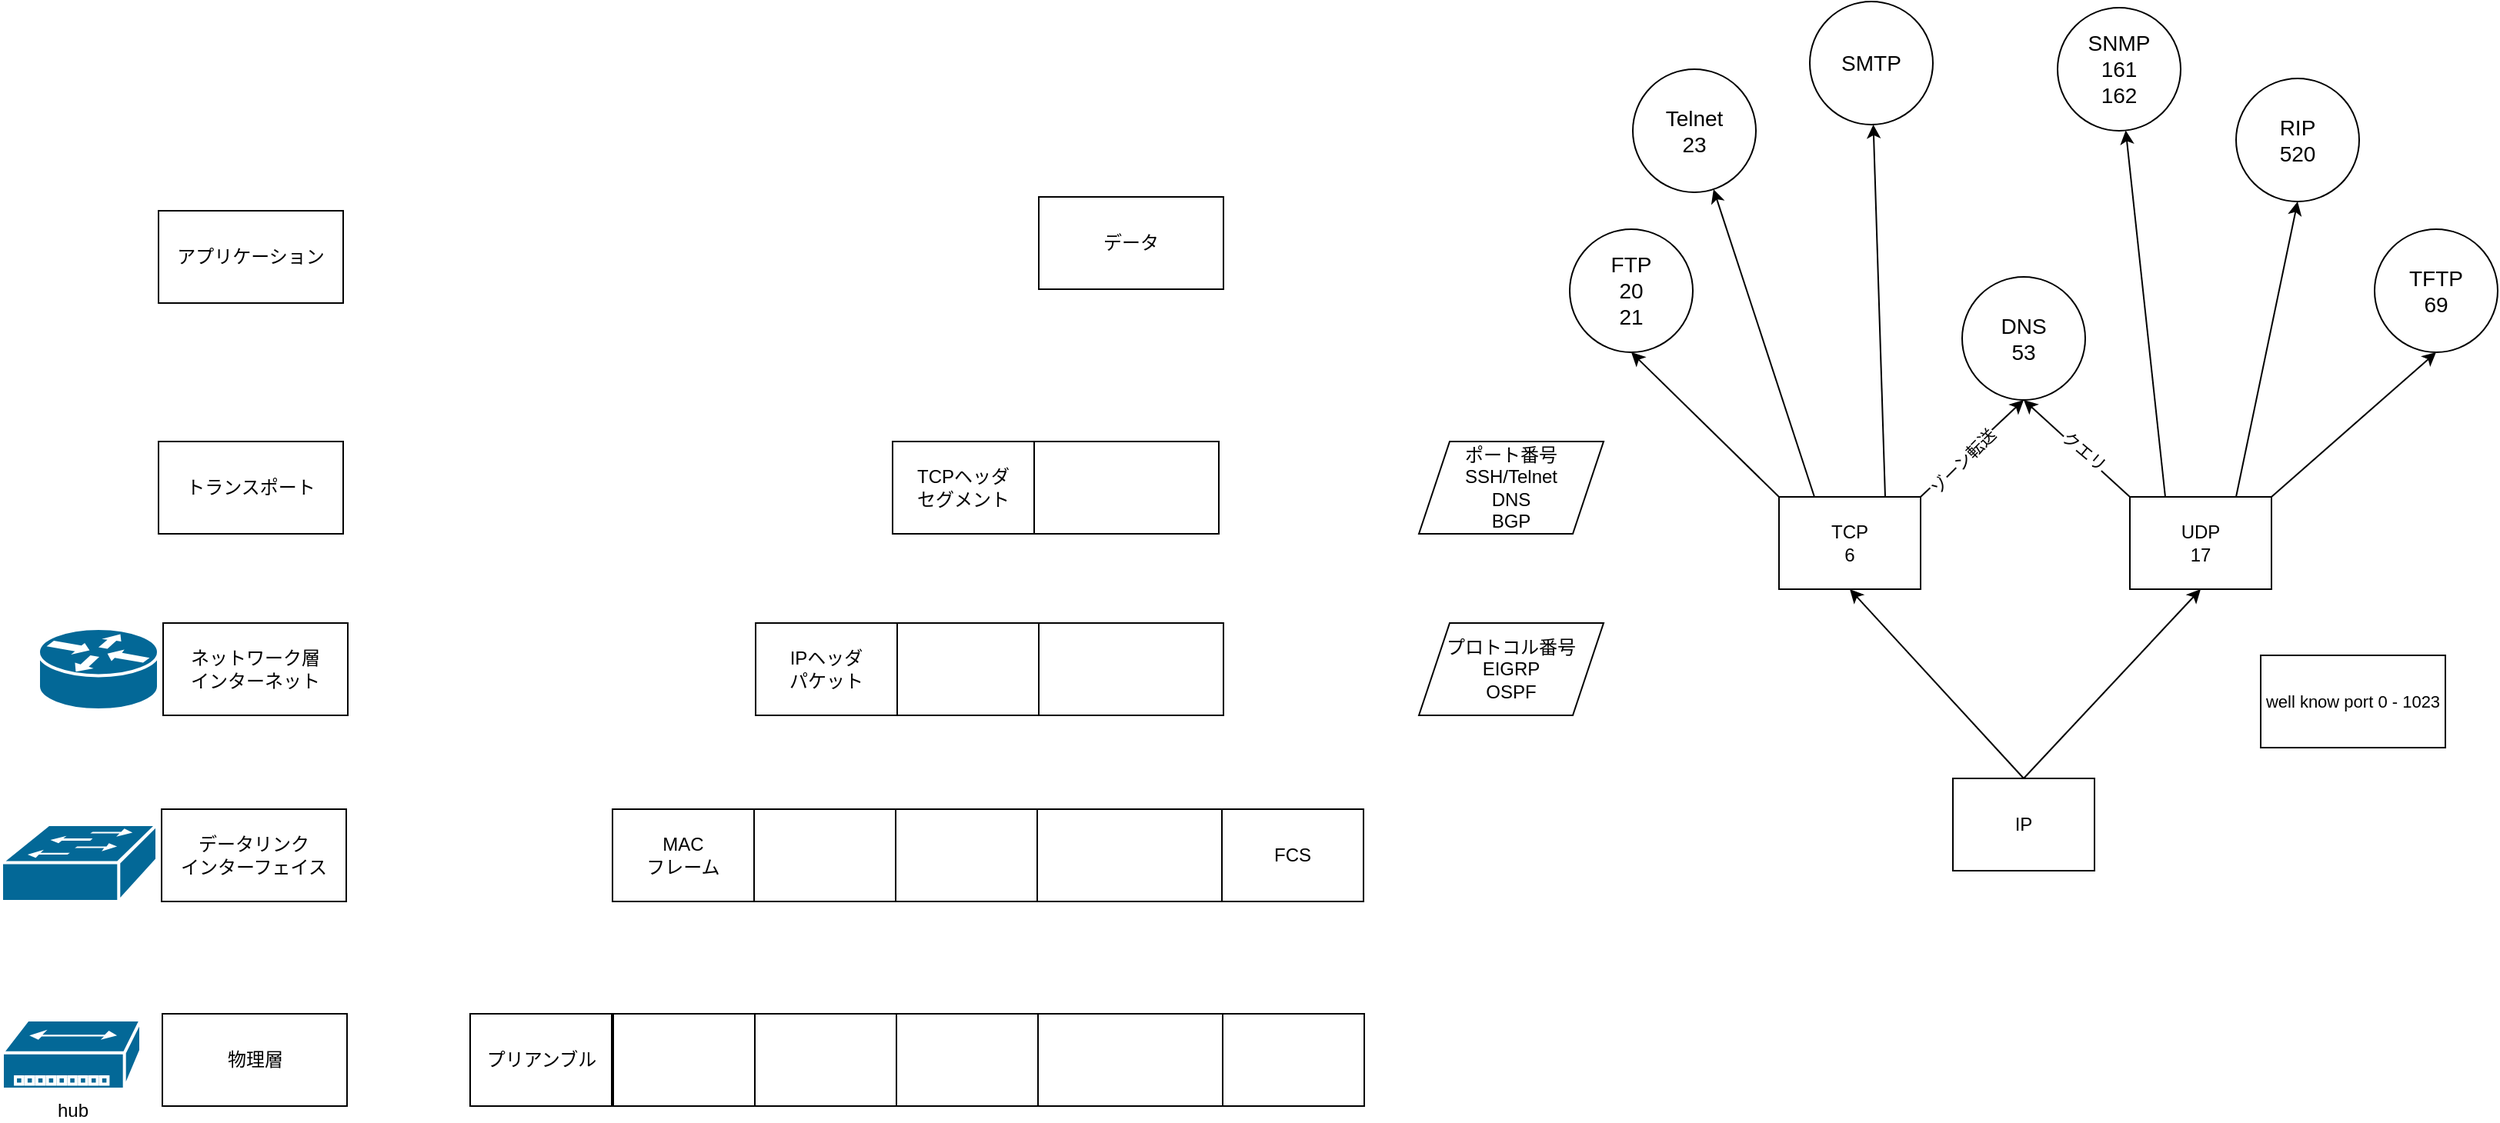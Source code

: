 <mxfile version="21.7.1" type="github">
  <diagram name="ページ1" id="XLSD_A1IlEpXkG6lMPJ8">
    <mxGraphModel dx="2252" dy="1166" grid="0" gridSize="10" guides="1" tooltips="1" connect="1" arrows="1" fold="1" page="1" pageScale="1" pageWidth="827" pageHeight="1169" math="0" shadow="0">
      <root>
        <mxCell id="0" />
        <mxCell id="1" parent="0" />
        <mxCell id="hLAmCvZ6dHxx3_NF8wXx-1" value="データ" style="whiteSpace=wrap;html=1;" vertex="1" parent="1">
          <mxGeometry x="691" y="127" width="120" height="60" as="geometry" />
        </mxCell>
        <mxCell id="hLAmCvZ6dHxx3_NF8wXx-2" value="" style="whiteSpace=wrap;html=1;" vertex="1" parent="1">
          <mxGeometry x="688" y="286" width="120" height="60" as="geometry" />
        </mxCell>
        <mxCell id="hLAmCvZ6dHxx3_NF8wXx-3" value="TCPヘッダ&lt;br&gt;セグメント" style="whiteSpace=wrap;html=1;" vertex="1" parent="1">
          <mxGeometry x="596" y="286" width="92" height="60" as="geometry" />
        </mxCell>
        <mxCell id="hLAmCvZ6dHxx3_NF8wXx-4" value="" style="whiteSpace=wrap;html=1;" vertex="1" parent="1">
          <mxGeometry x="599" y="404" width="92" height="60" as="geometry" />
        </mxCell>
        <mxCell id="hLAmCvZ6dHxx3_NF8wXx-5" value="" style="whiteSpace=wrap;html=1;" vertex="1" parent="1">
          <mxGeometry x="691" y="404" width="120" height="60" as="geometry" />
        </mxCell>
        <mxCell id="hLAmCvZ6dHxx3_NF8wXx-6" value="IPヘッダ&lt;br&gt;パケット" style="whiteSpace=wrap;html=1;" vertex="1" parent="1">
          <mxGeometry x="507" y="404" width="92" height="60" as="geometry" />
        </mxCell>
        <mxCell id="hLAmCvZ6dHxx3_NF8wXx-7" value="" style="whiteSpace=wrap;html=1;" vertex="1" parent="1">
          <mxGeometry x="690" y="525" width="120" height="60" as="geometry" />
        </mxCell>
        <mxCell id="hLAmCvZ6dHxx3_NF8wXx-8" value="" style="whiteSpace=wrap;html=1;" vertex="1" parent="1">
          <mxGeometry x="598" y="525" width="92" height="60" as="geometry" />
        </mxCell>
        <mxCell id="hLAmCvZ6dHxx3_NF8wXx-9" value="" style="whiteSpace=wrap;html=1;" vertex="1" parent="1">
          <mxGeometry x="506" y="525" width="92" height="60" as="geometry" />
        </mxCell>
        <mxCell id="hLAmCvZ6dHxx3_NF8wXx-10" value="FCS" style="whiteSpace=wrap;html=1;" vertex="1" parent="1">
          <mxGeometry x="810" y="525" width="92" height="60" as="geometry" />
        </mxCell>
        <mxCell id="hLAmCvZ6dHxx3_NF8wXx-11" value="アプリケーション" style="whiteSpace=wrap;html=1;" vertex="1" parent="1">
          <mxGeometry x="119" y="136" width="120" height="60" as="geometry" />
        </mxCell>
        <mxCell id="hLAmCvZ6dHxx3_NF8wXx-12" value="トランスポート" style="whiteSpace=wrap;html=1;" vertex="1" parent="1">
          <mxGeometry x="119" y="286" width="120" height="60" as="geometry" />
        </mxCell>
        <mxCell id="hLAmCvZ6dHxx3_NF8wXx-13" value="ネットワーク層&lt;br&gt;インターネット" style="whiteSpace=wrap;html=1;" vertex="1" parent="1">
          <mxGeometry x="122" y="404" width="120" height="60" as="geometry" />
        </mxCell>
        <mxCell id="hLAmCvZ6dHxx3_NF8wXx-14" value="データリンク&lt;br&gt;インターフェイス" style="whiteSpace=wrap;html=1;" vertex="1" parent="1">
          <mxGeometry x="121" y="525" width="120" height="60" as="geometry" />
        </mxCell>
        <mxCell id="hLAmCvZ6dHxx3_NF8wXx-17" value="" style="shape=mxgraph.cisco.routers.router;sketch=0;html=1;pointerEvents=1;dashed=0;fillColor=#036897;strokeColor=#ffffff;strokeWidth=2;verticalLabelPosition=bottom;verticalAlign=top;align=center;outlineConnect=0;fontFamily=Helvetica;fontSize=11;fontColor=default;" vertex="1" parent="1">
          <mxGeometry x="41" y="407.5" width="78" height="53" as="geometry" />
        </mxCell>
        <mxCell id="hLAmCvZ6dHxx3_NF8wXx-18" value="" style="shape=mxgraph.cisco.switches.workgroup_switch;sketch=0;html=1;pointerEvents=1;dashed=0;fillColor=#036897;strokeColor=#ffffff;strokeWidth=2;verticalLabelPosition=bottom;verticalAlign=top;align=center;outlineConnect=0;fontFamily=Helvetica;fontSize=11;fontColor=default;" vertex="1" parent="1">
          <mxGeometry x="17" y="535" width="101" height="50" as="geometry" />
        </mxCell>
        <mxCell id="hLAmCvZ6dHxx3_NF8wXx-19" value="MAC&lt;br&gt;フレーム" style="whiteSpace=wrap;html=1;" vertex="1" parent="1">
          <mxGeometry x="414" y="525" width="92" height="60" as="geometry" />
        </mxCell>
        <mxCell id="hLAmCvZ6dHxx3_NF8wXx-23" value="" style="whiteSpace=wrap;html=1;" vertex="1" parent="1">
          <mxGeometry x="810.5" y="658" width="92" height="60" as="geometry" />
        </mxCell>
        <mxCell id="hLAmCvZ6dHxx3_NF8wXx-24" value="物理層" style="whiteSpace=wrap;html=1;" vertex="1" parent="1">
          <mxGeometry x="121.5" y="658" width="120" height="60" as="geometry" />
        </mxCell>
        <mxCell id="hLAmCvZ6dHxx3_NF8wXx-26" value="" style="whiteSpace=wrap;html=1;" vertex="1" parent="1">
          <mxGeometry x="414.5" y="658" width="92" height="60" as="geometry" />
        </mxCell>
        <mxCell id="hLAmCvZ6dHxx3_NF8wXx-27" value="" style="whiteSpace=wrap;html=1;" vertex="1" parent="1">
          <mxGeometry x="690.5" y="658" width="120" height="60" as="geometry" />
        </mxCell>
        <mxCell id="hLAmCvZ6dHxx3_NF8wXx-28" value="" style="whiteSpace=wrap;html=1;" vertex="1" parent="1">
          <mxGeometry x="598.5" y="658" width="92" height="60" as="geometry" />
        </mxCell>
        <mxCell id="hLAmCvZ6dHxx3_NF8wXx-29" value="" style="whiteSpace=wrap;html=1;" vertex="1" parent="1">
          <mxGeometry x="506.5" y="658" width="92" height="60" as="geometry" />
        </mxCell>
        <mxCell id="hLAmCvZ6dHxx3_NF8wXx-30" value="プリアンブル" style="whiteSpace=wrap;html=1;" vertex="1" parent="1">
          <mxGeometry x="321.5" y="658" width="92" height="60" as="geometry" />
        </mxCell>
        <mxCell id="hLAmCvZ6dHxx3_NF8wXx-31" value="hub" style="shape=mxgraph.cisco.hubs_and_gateways.small_hub;sketch=0;html=1;pointerEvents=1;dashed=0;fillColor=#036897;strokeColor=#ffffff;strokeWidth=2;verticalLabelPosition=bottom;verticalAlign=top;align=center;outlineConnect=0;" vertex="1" parent="1">
          <mxGeometry x="17.5" y="662" width="90" height="45" as="geometry" />
        </mxCell>
        <mxCell id="hLAmCvZ6dHxx3_NF8wXx-32" value="プロトコル番号&lt;br&gt;EIGRP&lt;br&gt;OSPF" style="shape=parallelogram;perimeter=parallelogramPerimeter;whiteSpace=wrap;html=1;fixedSize=1;" vertex="1" parent="1">
          <mxGeometry x="938" y="404" width="120" height="60" as="geometry" />
        </mxCell>
        <mxCell id="hLAmCvZ6dHxx3_NF8wXx-33" value="ポート番号&lt;br&gt;SSH/Telnet&lt;br&gt;DNS&lt;br&gt;BGP" style="shape=parallelogram;perimeter=parallelogramPerimeter;whiteSpace=wrap;html=1;fixedSize=1;" vertex="1" parent="1">
          <mxGeometry x="938" y="286" width="120" height="60" as="geometry" />
        </mxCell>
        <mxCell id="hLAmCvZ6dHxx3_NF8wXx-38" style="rounded=0;orthogonalLoop=1;jettySize=auto;html=1;exitX=0.5;exitY=0;exitDx=0;exitDy=0;entryX=0.5;entryY=1;entryDx=0;entryDy=0;" edge="1" parent="1" source="hLAmCvZ6dHxx3_NF8wXx-34" target="hLAmCvZ6dHxx3_NF8wXx-35">
          <mxGeometry relative="1" as="geometry" />
        </mxCell>
        <mxCell id="hLAmCvZ6dHxx3_NF8wXx-39" style="rounded=0;orthogonalLoop=1;jettySize=auto;html=1;exitX=0.5;exitY=0;exitDx=0;exitDy=0;entryX=0.5;entryY=1;entryDx=0;entryDy=0;" edge="1" parent="1" source="hLAmCvZ6dHxx3_NF8wXx-34" target="hLAmCvZ6dHxx3_NF8wXx-37">
          <mxGeometry relative="1" as="geometry" />
        </mxCell>
        <mxCell id="hLAmCvZ6dHxx3_NF8wXx-34" value="IP" style="whiteSpace=wrap;html=1;" vertex="1" parent="1">
          <mxGeometry x="1285" y="505" width="92" height="60" as="geometry" />
        </mxCell>
        <mxCell id="hLAmCvZ6dHxx3_NF8wXx-42" style="edgeStyle=none;shape=connector;rounded=0;orthogonalLoop=1;jettySize=auto;html=1;exitX=0;exitY=0;exitDx=0;exitDy=0;entryX=0.5;entryY=1;entryDx=0;entryDy=0;labelBackgroundColor=default;strokeColor=default;fontFamily=Helvetica;fontSize=11;fontColor=default;endArrow=classic;" edge="1" parent="1" source="hLAmCvZ6dHxx3_NF8wXx-35" target="hLAmCvZ6dHxx3_NF8wXx-40">
          <mxGeometry relative="1" as="geometry" />
        </mxCell>
        <mxCell id="hLAmCvZ6dHxx3_NF8wXx-51" style="edgeStyle=none;shape=connector;rounded=0;orthogonalLoop=1;jettySize=auto;html=1;exitX=1;exitY=0;exitDx=0;exitDy=0;entryX=0.5;entryY=1;entryDx=0;entryDy=0;labelBackgroundColor=default;strokeColor=default;fontFamily=Helvetica;fontSize=11;fontColor=default;endArrow=classic;" edge="1" parent="1" source="hLAmCvZ6dHxx3_NF8wXx-35" target="hLAmCvZ6dHxx3_NF8wXx-48">
          <mxGeometry relative="1" as="geometry" />
        </mxCell>
        <mxCell id="hLAmCvZ6dHxx3_NF8wXx-58" value="ゾーン転送" style="edgeLabel;html=1;align=center;verticalAlign=middle;resizable=0;points=[];fontSize=11;fontFamily=Helvetica;fontColor=default;rotation=315;" vertex="1" connectable="0" parent="hLAmCvZ6dHxx3_NF8wXx-51">
          <mxGeometry x="-0.422" y="-1" relative="1" as="geometry">
            <mxPoint x="7" y="-6" as="offset" />
          </mxGeometry>
        </mxCell>
        <mxCell id="hLAmCvZ6dHxx3_NF8wXx-59" style="edgeStyle=none;shape=connector;rounded=0;orthogonalLoop=1;jettySize=auto;html=1;exitX=0.75;exitY=0;exitDx=0;exitDy=0;labelBackgroundColor=default;strokeColor=default;fontFamily=Helvetica;fontSize=11;fontColor=default;endArrow=classic;" edge="1" parent="1" source="hLAmCvZ6dHxx3_NF8wXx-35" target="hLAmCvZ6dHxx3_NF8wXx-50">
          <mxGeometry relative="1" as="geometry" />
        </mxCell>
        <mxCell id="hLAmCvZ6dHxx3_NF8wXx-60" style="edgeStyle=none;shape=connector;rounded=0;orthogonalLoop=1;jettySize=auto;html=1;exitX=0.25;exitY=0;exitDx=0;exitDy=0;labelBackgroundColor=default;strokeColor=default;fontFamily=Helvetica;fontSize=11;fontColor=default;endArrow=classic;" edge="1" parent="1" source="hLAmCvZ6dHxx3_NF8wXx-35" target="hLAmCvZ6dHxx3_NF8wXx-49">
          <mxGeometry relative="1" as="geometry" />
        </mxCell>
        <mxCell id="hLAmCvZ6dHxx3_NF8wXx-35" value="TCP&lt;br&gt;6" style="whiteSpace=wrap;html=1;" vertex="1" parent="1">
          <mxGeometry x="1172" y="322" width="92" height="60" as="geometry" />
        </mxCell>
        <mxCell id="hLAmCvZ6dHxx3_NF8wXx-44" style="edgeStyle=none;shape=connector;rounded=0;orthogonalLoop=1;jettySize=auto;html=1;exitX=1;exitY=0;exitDx=0;exitDy=0;entryX=0.5;entryY=1;entryDx=0;entryDy=0;labelBackgroundColor=default;strokeColor=default;fontFamily=Helvetica;fontSize=11;fontColor=default;endArrow=classic;" edge="1" parent="1" source="hLAmCvZ6dHxx3_NF8wXx-37" target="hLAmCvZ6dHxx3_NF8wXx-41">
          <mxGeometry relative="1" as="geometry" />
        </mxCell>
        <mxCell id="hLAmCvZ6dHxx3_NF8wXx-54" style="edgeStyle=none;shape=connector;rounded=0;orthogonalLoop=1;jettySize=auto;html=1;exitX=0;exitY=0;exitDx=0;exitDy=0;entryX=0.5;entryY=1;entryDx=0;entryDy=0;labelBackgroundColor=default;strokeColor=default;fontFamily=Helvetica;fontSize=11;fontColor=default;endArrow=classic;" edge="1" parent="1" source="hLAmCvZ6dHxx3_NF8wXx-37" target="hLAmCvZ6dHxx3_NF8wXx-48">
          <mxGeometry relative="1" as="geometry" />
        </mxCell>
        <mxCell id="hLAmCvZ6dHxx3_NF8wXx-57" value="クエリ" style="edgeLabel;html=1;align=center;verticalAlign=middle;resizable=0;points=[];fontSize=11;fontFamily=Helvetica;fontColor=default;spacing=0;rotation=40;" vertex="1" connectable="0" parent="hLAmCvZ6dHxx3_NF8wXx-54">
          <mxGeometry x="-0.095" y="-2" relative="1" as="geometry">
            <mxPoint as="offset" />
          </mxGeometry>
        </mxCell>
        <mxCell id="hLAmCvZ6dHxx3_NF8wXx-55" style="edgeStyle=none;shape=connector;rounded=0;orthogonalLoop=1;jettySize=auto;html=1;exitX=0.75;exitY=0;exitDx=0;exitDy=0;entryX=0.5;entryY=1;entryDx=0;entryDy=0;labelBackgroundColor=default;strokeColor=default;fontFamily=Helvetica;fontSize=11;fontColor=default;endArrow=classic;" edge="1" parent="1" source="hLAmCvZ6dHxx3_NF8wXx-37" target="hLAmCvZ6dHxx3_NF8wXx-47">
          <mxGeometry relative="1" as="geometry" />
        </mxCell>
        <mxCell id="hLAmCvZ6dHxx3_NF8wXx-56" style="edgeStyle=none;shape=connector;rounded=0;orthogonalLoop=1;jettySize=auto;html=1;exitX=0.25;exitY=0;exitDx=0;exitDy=0;labelBackgroundColor=default;strokeColor=default;fontFamily=Helvetica;fontSize=11;fontColor=default;endArrow=classic;" edge="1" parent="1" source="hLAmCvZ6dHxx3_NF8wXx-37" target="hLAmCvZ6dHxx3_NF8wXx-46">
          <mxGeometry relative="1" as="geometry" />
        </mxCell>
        <mxCell id="hLAmCvZ6dHxx3_NF8wXx-37" value="UDP&lt;br&gt;17" style="whiteSpace=wrap;html=1;" vertex="1" parent="1">
          <mxGeometry x="1400" y="322" width="92" height="60" as="geometry" />
        </mxCell>
        <mxCell id="hLAmCvZ6dHxx3_NF8wXx-40" value="FTP&lt;br&gt;20&lt;br&gt;21" style="ellipse;whiteSpace=wrap;html=1;fontFamily=Helvetica;fontSize=14;fontColor=default;" vertex="1" parent="1">
          <mxGeometry x="1036" y="148" width="80" height="80" as="geometry" />
        </mxCell>
        <mxCell id="hLAmCvZ6dHxx3_NF8wXx-41" value="TFTP&lt;br&gt;69" style="ellipse;whiteSpace=wrap;html=1;fontFamily=Helvetica;fontSize=14;fontColor=default;" vertex="1" parent="1">
          <mxGeometry x="1559" y="148" width="80" height="80" as="geometry" />
        </mxCell>
        <mxCell id="hLAmCvZ6dHxx3_NF8wXx-46" value="SNMP&lt;br&gt;161&lt;br&gt;162" style="ellipse;whiteSpace=wrap;html=1;fontFamily=Helvetica;fontSize=14;fontColor=default;" vertex="1" parent="1">
          <mxGeometry x="1353" y="4" width="80" height="80" as="geometry" />
        </mxCell>
        <mxCell id="hLAmCvZ6dHxx3_NF8wXx-47" value="RIP&lt;br&gt;520" style="ellipse;whiteSpace=wrap;html=1;fontFamily=Helvetica;fontSize=14;fontColor=default;" vertex="1" parent="1">
          <mxGeometry x="1469" y="50" width="80" height="80" as="geometry" />
        </mxCell>
        <mxCell id="hLAmCvZ6dHxx3_NF8wXx-48" value="DNS&lt;br&gt;53" style="ellipse;whiteSpace=wrap;html=1;fontFamily=Helvetica;fontSize=14;fontColor=default;" vertex="1" parent="1">
          <mxGeometry x="1291" y="179" width="80" height="80" as="geometry" />
        </mxCell>
        <mxCell id="hLAmCvZ6dHxx3_NF8wXx-49" value="Telnet&lt;br&gt;23" style="ellipse;whiteSpace=wrap;html=1;fontFamily=Helvetica;fontSize=14;fontColor=default;" vertex="1" parent="1">
          <mxGeometry x="1077" y="44" width="80" height="80" as="geometry" />
        </mxCell>
        <mxCell id="hLAmCvZ6dHxx3_NF8wXx-50" value="SMTP" style="ellipse;whiteSpace=wrap;html=1;fontFamily=Helvetica;fontSize=14;fontColor=default;" vertex="1" parent="1">
          <mxGeometry x="1192" width="80" height="80" as="geometry" />
        </mxCell>
        <mxCell id="hLAmCvZ6dHxx3_NF8wXx-61" value="well know port 0 - 1023&lt;br&gt;" style="whiteSpace=wrap;html=1;fontFamily=Helvetica;fontSize=11;fontColor=default;" vertex="1" parent="1">
          <mxGeometry x="1485" y="425" width="120" height="60" as="geometry" />
        </mxCell>
      </root>
    </mxGraphModel>
  </diagram>
</mxfile>
